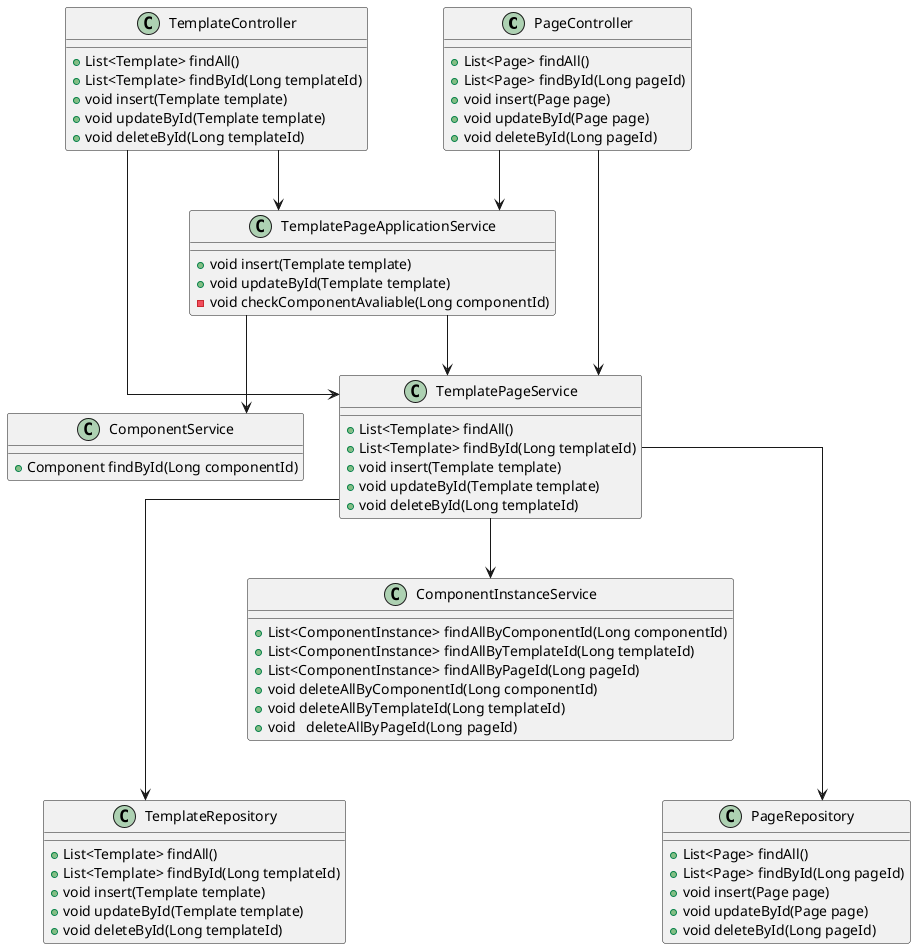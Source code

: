 @startuml
skinparam linetype ortho


class PageController {
    + List<Page> findAll()
    + List<Page> findById(Long pageId)
    + void insert(Page page)
    + void updateById(Page page)
    + void deleteById(Long pageId)
}
class TemplateController {
    + List<Template> findAll()
    + List<Template> findById(Long templateId)
    + void insert(Template template)
    + void updateById(Template template)
    + void deleteById(Long templateId)
}
class TemplatePageApplicationService {
    + void insert(Template template)
    + void updateById(Template template)
    - void checkComponentAvaliable(Long componentId)
}
class TemplatePageService {
    + List<Template> findAll()
    + List<Template> findById(Long templateId)
    + void insert(Template template)
    + void updateById(Template template)
    + void deleteById(Long templateId)
}

class TemplateRepository {
    + List<Template> findAll()
    + List<Template> findById(Long templateId)
    + void insert(Template template)
    + void updateById(Template template)
    + void deleteById(Long templateId)
}


class ComponentInstanceService {
     + List<ComponentInstance> findAllByComponentId(Long componentId)
     + List<ComponentInstance> findAllByTemplateId(Long templateId)
     + List<ComponentInstance> findAllByPageId(Long pageId)
     + void deleteAllByComponentId(Long componentId)
     + void deleteAllByTemplateId(Long templateId)
     + void   deleteAllByPageId(Long pageId)
 }
class PageRepository {
    + List<Page> findAll()
    + List<Page> findById(Long pageId)
    + void insert(Page page)
    + void updateById(Page page)
    + void deleteById(Long pageId)
}

class ComponentService {
    + Component findById(Long componentId)
}

TemplatePageApplicationService --> ComponentService

TemplateController --> TemplatePageApplicationService
PageController --> TemplatePageApplicationService
TemplatePageApplicationService --> TemplatePageService
TemplateController --> TemplatePageService
PageController --> TemplatePageService

TemplatePageService ---> TemplateRepository
TemplatePageService --> ComponentInstanceService
TemplatePageService ---> PageRepository
@enduml